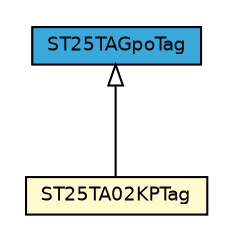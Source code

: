 #!/usr/local/bin/dot
#
# Class diagram 
# Generated by UMLGraph version R5_7_2-3-gee82a7 (http://www.umlgraph.org/)
#

digraph G {
	edge [fontname="Helvetica",fontsize=10,labelfontname="Helvetica",labelfontsize=10];
	node [fontname="Helvetica",fontsize=10,shape=plaintext];
	nodesep=0.25;
	ranksep=0.5;
	// com.st.st25sdk.type4a.st25ta.ST25TA02KPTag
	c22401 [label=<<table title="com.st.st25sdk.type4a.st25ta.ST25TA02KPTag" border="0" cellborder="1" cellspacing="0" cellpadding="2" port="p" bgcolor="lemonChiffon" href="./ST25TA02KPTag.html">
		<tr><td><table border="0" cellspacing="0" cellpadding="1">
<tr><td align="center" balign="center"> ST25TA02KPTag </td></tr>
		</table></td></tr>
		</table>>, URL="./ST25TA02KPTag.html", fontname="Helvetica", fontcolor="black", fontsize=9.0];
	// com.st.st25sdk.type4a.st25ta.ST25TAGpoTag
	c22405 [label=<<table title="com.st.st25sdk.type4a.st25ta.ST25TAGpoTag" border="0" cellborder="1" cellspacing="0" cellpadding="2" port="p" bgcolor="#39a9dc" href="./ST25TAGpoTag.html">
		<tr><td><table border="0" cellspacing="0" cellpadding="1">
<tr><td align="center" balign="center"> ST25TAGpoTag </td></tr>
		</table></td></tr>
		</table>>, URL="./ST25TAGpoTag.html", fontname="Helvetica", fontcolor="black", fontsize=9.0];
	//com.st.st25sdk.type4a.st25ta.ST25TA02KPTag extends com.st.st25sdk.type4a.st25ta.ST25TAGpoTag
	c22405:p -> c22401:p [dir=back,arrowtail=empty];
}

